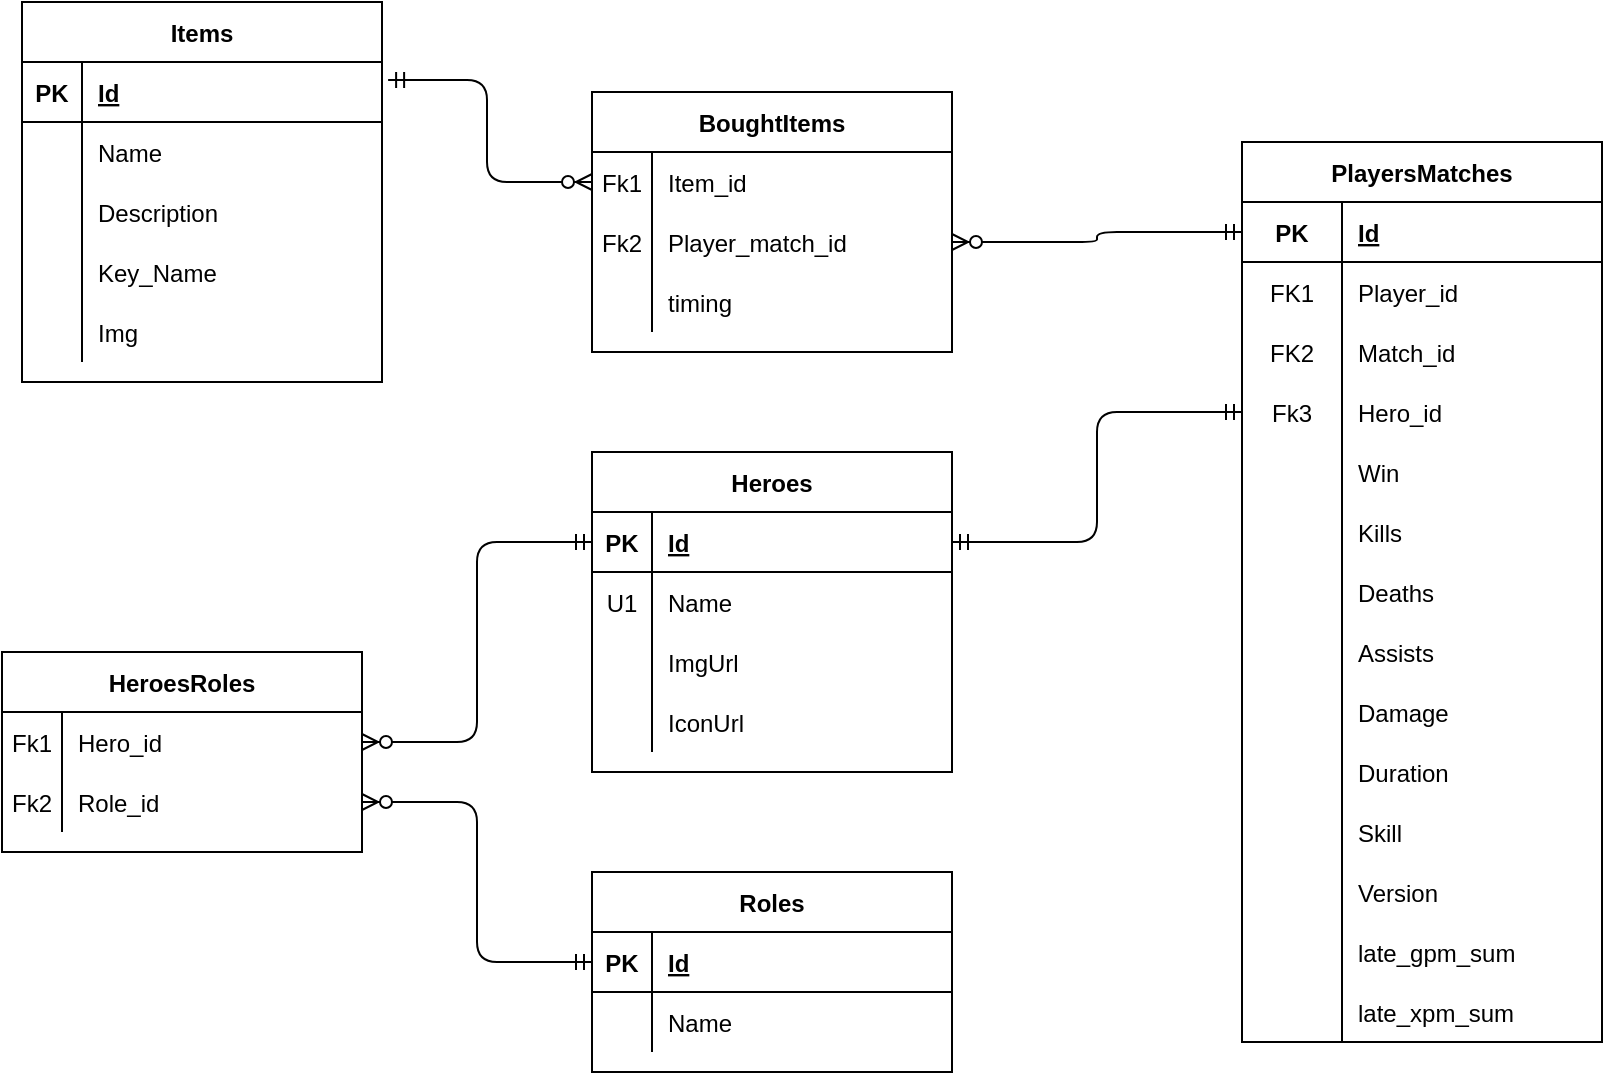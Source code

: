 <mxfile version="13.9.9" type="device"><diagram id="R2lEEEUBdFMjLlhIrx00" name="Page-1"><mxGraphModel dx="2272" dy="822" grid="1" gridSize="10" guides="1" tooltips="1" connect="1" arrows="1" fold="1" page="1" pageScale="1" pageWidth="850" pageHeight="1100" math="0" shadow="0" extFonts="Permanent Marker^https://fonts.googleapis.com/css?family=Permanent+Marker"><root><mxCell id="0"/><mxCell id="1" parent="0"/><mxCell id="WoYqYPRkl35kHvXo1Q6_-51" value="PlayersMatches" style="shape=table;startSize=30;container=1;collapsible=1;childLayout=tableLayout;fixedRows=1;rowLines=0;fontStyle=1;align=center;resizeLast=1;" parent="1" vertex="1"><mxGeometry x="-100" y="125" width="180" height="450" as="geometry"/></mxCell><mxCell id="WoYqYPRkl35kHvXo1Q6_-52" value="" style="shape=partialRectangle;collapsible=0;dropTarget=0;pointerEvents=0;fillColor=none;top=0;left=0;bottom=1;right=0;points=[[0,0.5],[1,0.5]];portConstraint=eastwest;" parent="WoYqYPRkl35kHvXo1Q6_-51" vertex="1"><mxGeometry y="30" width="180" height="30" as="geometry"/></mxCell><mxCell id="WoYqYPRkl35kHvXo1Q6_-53" value="PK" style="shape=partialRectangle;connectable=0;fillColor=none;top=0;left=0;bottom=0;right=0;fontStyle=1;overflow=hidden;" parent="WoYqYPRkl35kHvXo1Q6_-52" vertex="1"><mxGeometry width="50" height="30" as="geometry"/></mxCell><mxCell id="WoYqYPRkl35kHvXo1Q6_-54" value="Id" style="shape=partialRectangle;connectable=0;fillColor=none;top=0;left=0;bottom=0;right=0;align=left;spacingLeft=6;fontStyle=5;overflow=hidden;" parent="WoYqYPRkl35kHvXo1Q6_-52" vertex="1"><mxGeometry x="50" width="130" height="30" as="geometry"/></mxCell><mxCell id="WoYqYPRkl35kHvXo1Q6_-55" value="" style="shape=partialRectangle;collapsible=0;dropTarget=0;pointerEvents=0;fillColor=none;top=0;left=0;bottom=0;right=0;points=[[0,0.5],[1,0.5]];portConstraint=eastwest;" parent="WoYqYPRkl35kHvXo1Q6_-51" vertex="1"><mxGeometry y="60" width="180" height="30" as="geometry"/></mxCell><mxCell id="WoYqYPRkl35kHvXo1Q6_-56" value="FK1" style="shape=partialRectangle;connectable=0;fillColor=none;top=0;left=0;bottom=0;right=0;editable=1;overflow=hidden;" parent="WoYqYPRkl35kHvXo1Q6_-55" vertex="1"><mxGeometry width="50" height="30" as="geometry"/></mxCell><mxCell id="WoYqYPRkl35kHvXo1Q6_-57" value="Player_id" style="shape=partialRectangle;connectable=0;fillColor=none;top=0;left=0;bottom=0;right=0;align=left;spacingLeft=6;overflow=hidden;" parent="WoYqYPRkl35kHvXo1Q6_-55" vertex="1"><mxGeometry x="50" width="130" height="30" as="geometry"/></mxCell><mxCell id="WoYqYPRkl35kHvXo1Q6_-58" value="" style="shape=partialRectangle;collapsible=0;dropTarget=0;pointerEvents=0;fillColor=none;top=0;left=0;bottom=0;right=0;points=[[0,0.5],[1,0.5]];portConstraint=eastwest;" parent="WoYqYPRkl35kHvXo1Q6_-51" vertex="1"><mxGeometry y="90" width="180" height="30" as="geometry"/></mxCell><mxCell id="WoYqYPRkl35kHvXo1Q6_-59" value="FK2" style="shape=partialRectangle;connectable=0;fillColor=none;top=0;left=0;bottom=0;right=0;editable=1;overflow=hidden;" parent="WoYqYPRkl35kHvXo1Q6_-58" vertex="1"><mxGeometry width="50" height="30" as="geometry"/></mxCell><mxCell id="WoYqYPRkl35kHvXo1Q6_-60" value="Match_id" style="shape=partialRectangle;connectable=0;fillColor=none;top=0;left=0;bottom=0;right=0;align=left;spacingLeft=6;overflow=hidden;" parent="WoYqYPRkl35kHvXo1Q6_-58" vertex="1"><mxGeometry x="50" width="130" height="30" as="geometry"/></mxCell><mxCell id="WoYqYPRkl35kHvXo1Q6_-61" value="" style="shape=partialRectangle;collapsible=0;dropTarget=0;pointerEvents=0;fillColor=none;top=0;left=0;bottom=0;right=0;points=[[0,0.5],[1,0.5]];portConstraint=eastwest;" parent="WoYqYPRkl35kHvXo1Q6_-51" vertex="1"><mxGeometry y="120" width="180" height="30" as="geometry"/></mxCell><mxCell id="WoYqYPRkl35kHvXo1Q6_-62" value="Fk3" style="shape=partialRectangle;connectable=0;fillColor=none;top=0;left=0;bottom=0;right=0;editable=1;overflow=hidden;" parent="WoYqYPRkl35kHvXo1Q6_-61" vertex="1"><mxGeometry width="50" height="30" as="geometry"/></mxCell><mxCell id="WoYqYPRkl35kHvXo1Q6_-63" value="Hero_id" style="shape=partialRectangle;connectable=0;fillColor=none;top=0;left=0;bottom=0;right=0;align=left;spacingLeft=6;overflow=hidden;" parent="WoYqYPRkl35kHvXo1Q6_-61" vertex="1"><mxGeometry x="50" width="130" height="30" as="geometry"/></mxCell><mxCell id="WoYqYPRkl35kHvXo1Q6_-65" value="" style="shape=partialRectangle;collapsible=0;dropTarget=0;pointerEvents=0;fillColor=none;top=0;left=0;bottom=0;right=0;points=[[0,0.5],[1,0.5]];portConstraint=eastwest;" parent="WoYqYPRkl35kHvXo1Q6_-51" vertex="1"><mxGeometry y="150" width="180" height="30" as="geometry"/></mxCell><mxCell id="WoYqYPRkl35kHvXo1Q6_-66" value="" style="shape=partialRectangle;connectable=0;fillColor=none;top=0;left=0;bottom=0;right=0;editable=1;overflow=hidden;" parent="WoYqYPRkl35kHvXo1Q6_-65" vertex="1"><mxGeometry width="50" height="30" as="geometry"/></mxCell><mxCell id="WoYqYPRkl35kHvXo1Q6_-67" value="Win" style="shape=partialRectangle;connectable=0;fillColor=none;top=0;left=0;bottom=0;right=0;align=left;spacingLeft=6;overflow=hidden;" parent="WoYqYPRkl35kHvXo1Q6_-65" vertex="1"><mxGeometry x="50" width="130" height="30" as="geometry"/></mxCell><mxCell id="WoYqYPRkl35kHvXo1Q6_-68" value="" style="shape=partialRectangle;collapsible=0;dropTarget=0;pointerEvents=0;fillColor=none;top=0;left=0;bottom=0;right=0;points=[[0,0.5],[1,0.5]];portConstraint=eastwest;" parent="WoYqYPRkl35kHvXo1Q6_-51" vertex="1"><mxGeometry y="180" width="180" height="30" as="geometry"/></mxCell><mxCell id="WoYqYPRkl35kHvXo1Q6_-69" value="" style="shape=partialRectangle;connectable=0;fillColor=none;top=0;left=0;bottom=0;right=0;editable=1;overflow=hidden;" parent="WoYqYPRkl35kHvXo1Q6_-68" vertex="1"><mxGeometry width="50" height="30" as="geometry"/></mxCell><mxCell id="WoYqYPRkl35kHvXo1Q6_-70" value="Kills" style="shape=partialRectangle;connectable=0;fillColor=none;top=0;left=0;bottom=0;right=0;align=left;spacingLeft=6;overflow=hidden;" parent="WoYqYPRkl35kHvXo1Q6_-68" vertex="1"><mxGeometry x="50" width="130" height="30" as="geometry"/></mxCell><mxCell id="WoYqYPRkl35kHvXo1Q6_-71" value="" style="shape=partialRectangle;collapsible=0;dropTarget=0;pointerEvents=0;fillColor=none;top=0;left=0;bottom=0;right=0;points=[[0,0.5],[1,0.5]];portConstraint=eastwest;" parent="WoYqYPRkl35kHvXo1Q6_-51" vertex="1"><mxGeometry y="210" width="180" height="30" as="geometry"/></mxCell><mxCell id="WoYqYPRkl35kHvXo1Q6_-72" value="" style="shape=partialRectangle;connectable=0;fillColor=none;top=0;left=0;bottom=0;right=0;editable=1;overflow=hidden;" parent="WoYqYPRkl35kHvXo1Q6_-71" vertex="1"><mxGeometry width="50" height="30" as="geometry"/></mxCell><mxCell id="WoYqYPRkl35kHvXo1Q6_-73" value="Deaths" style="shape=partialRectangle;connectable=0;fillColor=none;top=0;left=0;bottom=0;right=0;align=left;spacingLeft=6;overflow=hidden;" parent="WoYqYPRkl35kHvXo1Q6_-71" vertex="1"><mxGeometry x="50" width="130" height="30" as="geometry"/></mxCell><mxCell id="WoYqYPRkl35kHvXo1Q6_-74" value="" style="shape=partialRectangle;collapsible=0;dropTarget=0;pointerEvents=0;fillColor=none;top=0;left=0;bottom=0;right=0;points=[[0,0.5],[1,0.5]];portConstraint=eastwest;" parent="WoYqYPRkl35kHvXo1Q6_-51" vertex="1"><mxGeometry y="240" width="180" height="30" as="geometry"/></mxCell><mxCell id="WoYqYPRkl35kHvXo1Q6_-75" value="" style="shape=partialRectangle;connectable=0;fillColor=none;top=0;left=0;bottom=0;right=0;editable=1;overflow=hidden;" parent="WoYqYPRkl35kHvXo1Q6_-74" vertex="1"><mxGeometry width="50" height="30" as="geometry"/></mxCell><mxCell id="WoYqYPRkl35kHvXo1Q6_-76" value="Assists" style="shape=partialRectangle;connectable=0;fillColor=none;top=0;left=0;bottom=0;right=0;align=left;spacingLeft=6;overflow=hidden;" parent="WoYqYPRkl35kHvXo1Q6_-74" vertex="1"><mxGeometry x="50" width="130" height="30" as="geometry"/></mxCell><mxCell id="WoYqYPRkl35kHvXo1Q6_-93" value="" style="shape=partialRectangle;collapsible=0;dropTarget=0;pointerEvents=0;fillColor=none;top=0;left=0;bottom=0;right=0;points=[[0,0.5],[1,0.5]];portConstraint=eastwest;" parent="WoYqYPRkl35kHvXo1Q6_-51" vertex="1"><mxGeometry y="270" width="180" height="30" as="geometry"/></mxCell><mxCell id="WoYqYPRkl35kHvXo1Q6_-94" value="" style="shape=partialRectangle;connectable=0;fillColor=none;top=0;left=0;bottom=0;right=0;editable=1;overflow=hidden;" parent="WoYqYPRkl35kHvXo1Q6_-93" vertex="1"><mxGeometry width="50" height="30" as="geometry"/></mxCell><mxCell id="WoYqYPRkl35kHvXo1Q6_-95" value="Damage" style="shape=partialRectangle;connectable=0;fillColor=none;top=0;left=0;bottom=0;right=0;align=left;spacingLeft=6;overflow=hidden;" parent="WoYqYPRkl35kHvXo1Q6_-93" vertex="1"><mxGeometry x="50" width="130" height="30" as="geometry"/></mxCell><mxCell id="KKcHKjf_b9vTO9vZkZpr-26" value="" style="shape=partialRectangle;collapsible=0;dropTarget=0;pointerEvents=0;fillColor=none;top=0;left=0;bottom=0;right=0;points=[[0,0.5],[1,0.5]];portConstraint=eastwest;" parent="WoYqYPRkl35kHvXo1Q6_-51" vertex="1"><mxGeometry y="300" width="180" height="30" as="geometry"/></mxCell><mxCell id="KKcHKjf_b9vTO9vZkZpr-27" value="" style="shape=partialRectangle;connectable=0;fillColor=none;top=0;left=0;bottom=0;right=0;editable=1;overflow=hidden;" parent="KKcHKjf_b9vTO9vZkZpr-26" vertex="1"><mxGeometry width="50" height="30" as="geometry"/></mxCell><mxCell id="KKcHKjf_b9vTO9vZkZpr-28" value="Duration" style="shape=partialRectangle;connectable=0;fillColor=none;top=0;left=0;bottom=0;right=0;align=left;spacingLeft=6;overflow=hidden;" parent="KKcHKjf_b9vTO9vZkZpr-26" vertex="1"><mxGeometry x="50" width="130" height="30" as="geometry"/></mxCell><mxCell id="KKcHKjf_b9vTO9vZkZpr-29" value="" style="shape=partialRectangle;collapsible=0;dropTarget=0;pointerEvents=0;fillColor=none;top=0;left=0;bottom=0;right=0;points=[[0,0.5],[1,0.5]];portConstraint=eastwest;" parent="WoYqYPRkl35kHvXo1Q6_-51" vertex="1"><mxGeometry y="330" width="180" height="30" as="geometry"/></mxCell><mxCell id="KKcHKjf_b9vTO9vZkZpr-30" value="" style="shape=partialRectangle;connectable=0;fillColor=none;top=0;left=0;bottom=0;right=0;editable=1;overflow=hidden;" parent="KKcHKjf_b9vTO9vZkZpr-29" vertex="1"><mxGeometry width="50" height="30" as="geometry"/></mxCell><mxCell id="KKcHKjf_b9vTO9vZkZpr-31" value="Skill" style="shape=partialRectangle;connectable=0;fillColor=none;top=0;left=0;bottom=0;right=0;align=left;spacingLeft=6;overflow=hidden;" parent="KKcHKjf_b9vTO9vZkZpr-29" vertex="1"><mxGeometry x="50" width="130" height="30" as="geometry"/></mxCell><mxCell id="KKcHKjf_b9vTO9vZkZpr-32" value="" style="shape=partialRectangle;collapsible=0;dropTarget=0;pointerEvents=0;fillColor=none;top=0;left=0;bottom=0;right=0;points=[[0,0.5],[1,0.5]];portConstraint=eastwest;" parent="WoYqYPRkl35kHvXo1Q6_-51" vertex="1"><mxGeometry y="360" width="180" height="30" as="geometry"/></mxCell><mxCell id="KKcHKjf_b9vTO9vZkZpr-33" value="" style="shape=partialRectangle;connectable=0;fillColor=none;top=0;left=0;bottom=0;right=0;editable=1;overflow=hidden;" parent="KKcHKjf_b9vTO9vZkZpr-32" vertex="1"><mxGeometry width="50" height="30" as="geometry"/></mxCell><mxCell id="KKcHKjf_b9vTO9vZkZpr-34" value="Version" style="shape=partialRectangle;connectable=0;fillColor=none;top=0;left=0;bottom=0;right=0;align=left;spacingLeft=6;overflow=hidden;" parent="KKcHKjf_b9vTO9vZkZpr-32" vertex="1"><mxGeometry x="50" width="130" height="30" as="geometry"/></mxCell><mxCell id="KKcHKjf_b9vTO9vZkZpr-38" value="" style="shape=partialRectangle;collapsible=0;dropTarget=0;pointerEvents=0;fillColor=none;top=0;left=0;bottom=0;right=0;points=[[0,0.5],[1,0.5]];portConstraint=eastwest;" parent="WoYqYPRkl35kHvXo1Q6_-51" vertex="1"><mxGeometry y="390" width="180" height="30" as="geometry"/></mxCell><mxCell id="KKcHKjf_b9vTO9vZkZpr-39" value="" style="shape=partialRectangle;connectable=0;fillColor=none;top=0;left=0;bottom=0;right=0;editable=1;overflow=hidden;" parent="KKcHKjf_b9vTO9vZkZpr-38" vertex="1"><mxGeometry width="50" height="30" as="geometry"/></mxCell><mxCell id="KKcHKjf_b9vTO9vZkZpr-40" value="late_gpm_sum" style="shape=partialRectangle;connectable=0;fillColor=none;top=0;left=0;bottom=0;right=0;align=left;spacingLeft=6;overflow=hidden;" parent="KKcHKjf_b9vTO9vZkZpr-38" vertex="1"><mxGeometry x="50" width="130" height="30" as="geometry"/></mxCell><mxCell id="KKcHKjf_b9vTO9vZkZpr-35" value="" style="shape=partialRectangle;collapsible=0;dropTarget=0;pointerEvents=0;fillColor=none;top=0;left=0;bottom=0;right=0;points=[[0,0.5],[1,0.5]];portConstraint=eastwest;" parent="WoYqYPRkl35kHvXo1Q6_-51" vertex="1"><mxGeometry y="420" width="180" height="30" as="geometry"/></mxCell><mxCell id="KKcHKjf_b9vTO9vZkZpr-36" value="" style="shape=partialRectangle;connectable=0;fillColor=none;top=0;left=0;bottom=0;right=0;editable=1;overflow=hidden;" parent="KKcHKjf_b9vTO9vZkZpr-35" vertex="1"><mxGeometry width="50" height="30" as="geometry"/></mxCell><mxCell id="KKcHKjf_b9vTO9vZkZpr-37" value="late_xpm_sum" style="shape=partialRectangle;connectable=0;fillColor=none;top=0;left=0;bottom=0;right=0;align=left;spacingLeft=6;overflow=hidden;" parent="KKcHKjf_b9vTO9vZkZpr-35" vertex="1"><mxGeometry x="50" width="130" height="30" as="geometry"/></mxCell><mxCell id="WoYqYPRkl35kHvXo1Q6_-79" value="Heroes" style="shape=table;startSize=30;container=1;collapsible=1;childLayout=tableLayout;fixedRows=1;rowLines=0;fontStyle=1;align=center;resizeLast=1;" parent="1" vertex="1"><mxGeometry x="-425" y="280" width="180" height="160" as="geometry"/></mxCell><mxCell id="WoYqYPRkl35kHvXo1Q6_-80" value="" style="shape=partialRectangle;collapsible=0;dropTarget=0;pointerEvents=0;fillColor=none;top=0;left=0;bottom=1;right=0;points=[[0,0.5],[1,0.5]];portConstraint=eastwest;" parent="WoYqYPRkl35kHvXo1Q6_-79" vertex="1"><mxGeometry y="30" width="180" height="30" as="geometry"/></mxCell><mxCell id="WoYqYPRkl35kHvXo1Q6_-81" value="PK" style="shape=partialRectangle;connectable=0;fillColor=none;top=0;left=0;bottom=0;right=0;fontStyle=1;overflow=hidden;" parent="WoYqYPRkl35kHvXo1Q6_-80" vertex="1"><mxGeometry width="30" height="30" as="geometry"/></mxCell><mxCell id="WoYqYPRkl35kHvXo1Q6_-82" value="Id" style="shape=partialRectangle;connectable=0;fillColor=none;top=0;left=0;bottom=0;right=0;align=left;spacingLeft=6;fontStyle=5;overflow=hidden;" parent="WoYqYPRkl35kHvXo1Q6_-80" vertex="1"><mxGeometry x="30" width="150" height="30" as="geometry"/></mxCell><mxCell id="WoYqYPRkl35kHvXo1Q6_-83" value="" style="shape=partialRectangle;collapsible=0;dropTarget=0;pointerEvents=0;fillColor=none;top=0;left=0;bottom=0;right=0;points=[[0,0.5],[1,0.5]];portConstraint=eastwest;" parent="WoYqYPRkl35kHvXo1Q6_-79" vertex="1"><mxGeometry y="60" width="180" height="30" as="geometry"/></mxCell><mxCell id="WoYqYPRkl35kHvXo1Q6_-84" value="U1" style="shape=partialRectangle;connectable=0;fillColor=none;top=0;left=0;bottom=0;right=0;editable=1;overflow=hidden;" parent="WoYqYPRkl35kHvXo1Q6_-83" vertex="1"><mxGeometry width="30" height="30" as="geometry"/></mxCell><mxCell id="WoYqYPRkl35kHvXo1Q6_-85" value="Name" style="shape=partialRectangle;connectable=0;fillColor=none;top=0;left=0;bottom=0;right=0;align=left;spacingLeft=6;overflow=hidden;" parent="WoYqYPRkl35kHvXo1Q6_-83" vertex="1"><mxGeometry x="30" width="150" height="30" as="geometry"/></mxCell><mxCell id="WoYqYPRkl35kHvXo1Q6_-86" value="" style="shape=partialRectangle;collapsible=0;dropTarget=0;pointerEvents=0;fillColor=none;top=0;left=0;bottom=0;right=0;points=[[0,0.5],[1,0.5]];portConstraint=eastwest;" parent="WoYqYPRkl35kHvXo1Q6_-79" vertex="1"><mxGeometry y="90" width="180" height="30" as="geometry"/></mxCell><mxCell id="WoYqYPRkl35kHvXo1Q6_-87" value="" style="shape=partialRectangle;connectable=0;fillColor=none;top=0;left=0;bottom=0;right=0;editable=1;overflow=hidden;" parent="WoYqYPRkl35kHvXo1Q6_-86" vertex="1"><mxGeometry width="30" height="30" as="geometry"/></mxCell><mxCell id="WoYqYPRkl35kHvXo1Q6_-88" value="ImgUrl" style="shape=partialRectangle;connectable=0;fillColor=none;top=0;left=0;bottom=0;right=0;align=left;spacingLeft=6;overflow=hidden;" parent="WoYqYPRkl35kHvXo1Q6_-86" vertex="1"><mxGeometry x="30" width="150" height="30" as="geometry"/></mxCell><mxCell id="WoYqYPRkl35kHvXo1Q6_-89" value="" style="shape=partialRectangle;collapsible=0;dropTarget=0;pointerEvents=0;fillColor=none;top=0;left=0;bottom=0;right=0;points=[[0,0.5],[1,0.5]];portConstraint=eastwest;" parent="WoYqYPRkl35kHvXo1Q6_-79" vertex="1"><mxGeometry y="120" width="180" height="30" as="geometry"/></mxCell><mxCell id="WoYqYPRkl35kHvXo1Q6_-90" value="" style="shape=partialRectangle;connectable=0;fillColor=none;top=0;left=0;bottom=0;right=0;editable=1;overflow=hidden;" parent="WoYqYPRkl35kHvXo1Q6_-89" vertex="1"><mxGeometry width="30" height="30" as="geometry"/></mxCell><mxCell id="WoYqYPRkl35kHvXo1Q6_-91" value="IconUrl" style="shape=partialRectangle;connectable=0;fillColor=none;top=0;left=0;bottom=0;right=0;align=left;spacingLeft=6;overflow=hidden;" parent="WoYqYPRkl35kHvXo1Q6_-89" vertex="1"><mxGeometry x="30" width="150" height="30" as="geometry"/></mxCell><mxCell id="WoYqYPRkl35kHvXo1Q6_-96" value="BoughtItems" style="shape=table;startSize=30;container=1;collapsible=1;childLayout=tableLayout;fixedRows=1;rowLines=0;fontStyle=1;align=center;resizeLast=1;" parent="1" vertex="1"><mxGeometry x="-425" y="100" width="180" height="130" as="geometry"/></mxCell><mxCell id="WoYqYPRkl35kHvXo1Q6_-100" value="" style="shape=partialRectangle;collapsible=0;dropTarget=0;pointerEvents=0;fillColor=none;top=0;left=0;bottom=0;right=0;points=[[0,0.5],[1,0.5]];portConstraint=eastwest;" parent="WoYqYPRkl35kHvXo1Q6_-96" vertex="1"><mxGeometry y="30" width="180" height="30" as="geometry"/></mxCell><mxCell id="WoYqYPRkl35kHvXo1Q6_-101" value="Fk1" style="shape=partialRectangle;connectable=0;fillColor=none;top=0;left=0;bottom=0;right=0;editable=1;overflow=hidden;" parent="WoYqYPRkl35kHvXo1Q6_-100" vertex="1"><mxGeometry width="30" height="30" as="geometry"/></mxCell><mxCell id="WoYqYPRkl35kHvXo1Q6_-102" value="Item_id" style="shape=partialRectangle;connectable=0;fillColor=none;top=0;left=0;bottom=0;right=0;align=left;spacingLeft=6;overflow=hidden;" parent="WoYqYPRkl35kHvXo1Q6_-100" vertex="1"><mxGeometry x="30" width="150" height="30" as="geometry"/></mxCell><mxCell id="WoYqYPRkl35kHvXo1Q6_-103" value="" style="shape=partialRectangle;collapsible=0;dropTarget=0;pointerEvents=0;fillColor=none;top=0;left=0;bottom=0;right=0;points=[[0,0.5],[1,0.5]];portConstraint=eastwest;" parent="WoYqYPRkl35kHvXo1Q6_-96" vertex="1"><mxGeometry y="60" width="180" height="30" as="geometry"/></mxCell><mxCell id="WoYqYPRkl35kHvXo1Q6_-104" value="Fk2" style="shape=partialRectangle;connectable=0;fillColor=none;top=0;left=0;bottom=0;right=0;editable=1;overflow=hidden;" parent="WoYqYPRkl35kHvXo1Q6_-103" vertex="1"><mxGeometry width="30" height="30" as="geometry"/></mxCell><mxCell id="WoYqYPRkl35kHvXo1Q6_-105" value="Player_match_id" style="shape=partialRectangle;connectable=0;fillColor=none;top=0;left=0;bottom=0;right=0;align=left;spacingLeft=6;overflow=hidden;" parent="WoYqYPRkl35kHvXo1Q6_-103" vertex="1"><mxGeometry x="30" width="150" height="30" as="geometry"/></mxCell><mxCell id="WoYqYPRkl35kHvXo1Q6_-106" value="" style="shape=partialRectangle;collapsible=0;dropTarget=0;pointerEvents=0;fillColor=none;top=0;left=0;bottom=0;right=0;points=[[0,0.5],[1,0.5]];portConstraint=eastwest;" parent="WoYqYPRkl35kHvXo1Q6_-96" vertex="1"><mxGeometry y="90" width="180" height="30" as="geometry"/></mxCell><mxCell id="WoYqYPRkl35kHvXo1Q6_-107" value="" style="shape=partialRectangle;connectable=0;fillColor=none;top=0;left=0;bottom=0;right=0;editable=1;overflow=hidden;" parent="WoYqYPRkl35kHvXo1Q6_-106" vertex="1"><mxGeometry width="30" height="30" as="geometry"/></mxCell><mxCell id="WoYqYPRkl35kHvXo1Q6_-108" value="timing" style="shape=partialRectangle;connectable=0;fillColor=none;top=0;left=0;bottom=0;right=0;align=left;spacingLeft=6;overflow=hidden;" parent="WoYqYPRkl35kHvXo1Q6_-106" vertex="1"><mxGeometry x="30" width="150" height="30" as="geometry"/></mxCell><mxCell id="WoYqYPRkl35kHvXo1Q6_-111" value="Items" style="shape=table;startSize=30;container=1;collapsible=1;childLayout=tableLayout;fixedRows=1;rowLines=0;fontStyle=1;align=center;resizeLast=1;" parent="1" vertex="1"><mxGeometry x="-710" y="55" width="180" height="190" as="geometry"/></mxCell><mxCell id="WoYqYPRkl35kHvXo1Q6_-112" value="" style="shape=partialRectangle;collapsible=0;dropTarget=0;pointerEvents=0;fillColor=none;top=0;left=0;bottom=1;right=0;points=[[0,0.5],[1,0.5]];portConstraint=eastwest;" parent="WoYqYPRkl35kHvXo1Q6_-111" vertex="1"><mxGeometry y="30" width="180" height="30" as="geometry"/></mxCell><mxCell id="WoYqYPRkl35kHvXo1Q6_-113" value="PK" style="shape=partialRectangle;connectable=0;fillColor=none;top=0;left=0;bottom=0;right=0;fontStyle=1;overflow=hidden;" parent="WoYqYPRkl35kHvXo1Q6_-112" vertex="1"><mxGeometry width="30" height="30" as="geometry"/></mxCell><mxCell id="WoYqYPRkl35kHvXo1Q6_-114" value="Id" style="shape=partialRectangle;connectable=0;fillColor=none;top=0;left=0;bottom=0;right=0;align=left;spacingLeft=6;fontStyle=5;overflow=hidden;" parent="WoYqYPRkl35kHvXo1Q6_-112" vertex="1"><mxGeometry x="30" width="150" height="30" as="geometry"/></mxCell><mxCell id="WoYqYPRkl35kHvXo1Q6_-115" value="" style="shape=partialRectangle;collapsible=0;dropTarget=0;pointerEvents=0;fillColor=none;top=0;left=0;bottom=0;right=0;points=[[0,0.5],[1,0.5]];portConstraint=eastwest;" parent="WoYqYPRkl35kHvXo1Q6_-111" vertex="1"><mxGeometry y="60" width="180" height="30" as="geometry"/></mxCell><mxCell id="WoYqYPRkl35kHvXo1Q6_-116" value="" style="shape=partialRectangle;connectable=0;fillColor=none;top=0;left=0;bottom=0;right=0;editable=1;overflow=hidden;" parent="WoYqYPRkl35kHvXo1Q6_-115" vertex="1"><mxGeometry width="30" height="30" as="geometry"/></mxCell><mxCell id="WoYqYPRkl35kHvXo1Q6_-117" value="Name" style="shape=partialRectangle;connectable=0;fillColor=none;top=0;left=0;bottom=0;right=0;align=left;spacingLeft=6;overflow=hidden;" parent="WoYqYPRkl35kHvXo1Q6_-115" vertex="1"><mxGeometry x="30" width="150" height="30" as="geometry"/></mxCell><mxCell id="WoYqYPRkl35kHvXo1Q6_-118" value="" style="shape=partialRectangle;collapsible=0;dropTarget=0;pointerEvents=0;fillColor=none;top=0;left=0;bottom=0;right=0;points=[[0,0.5],[1,0.5]];portConstraint=eastwest;" parent="WoYqYPRkl35kHvXo1Q6_-111" vertex="1"><mxGeometry y="90" width="180" height="30" as="geometry"/></mxCell><mxCell id="WoYqYPRkl35kHvXo1Q6_-119" value="" style="shape=partialRectangle;connectable=0;fillColor=none;top=0;left=0;bottom=0;right=0;editable=1;overflow=hidden;" parent="WoYqYPRkl35kHvXo1Q6_-118" vertex="1"><mxGeometry width="30" height="30" as="geometry"/></mxCell><mxCell id="WoYqYPRkl35kHvXo1Q6_-120" value="Description" style="shape=partialRectangle;connectable=0;fillColor=none;top=0;left=0;bottom=0;right=0;align=left;spacingLeft=6;overflow=hidden;" parent="WoYqYPRkl35kHvXo1Q6_-118" vertex="1"><mxGeometry x="30" width="150" height="30" as="geometry"/></mxCell><mxCell id="WoYqYPRkl35kHvXo1Q6_-121" value="" style="shape=partialRectangle;collapsible=0;dropTarget=0;pointerEvents=0;fillColor=none;top=0;left=0;bottom=0;right=0;points=[[0,0.5],[1,0.5]];portConstraint=eastwest;" parent="WoYqYPRkl35kHvXo1Q6_-111" vertex="1"><mxGeometry y="120" width="180" height="30" as="geometry"/></mxCell><mxCell id="WoYqYPRkl35kHvXo1Q6_-122" value="" style="shape=partialRectangle;connectable=0;fillColor=none;top=0;left=0;bottom=0;right=0;editable=1;overflow=hidden;" parent="WoYqYPRkl35kHvXo1Q6_-121" vertex="1"><mxGeometry width="30" height="30" as="geometry"/></mxCell><mxCell id="WoYqYPRkl35kHvXo1Q6_-123" value="Key_Name" style="shape=partialRectangle;connectable=0;fillColor=none;top=0;left=0;bottom=0;right=0;align=left;spacingLeft=6;overflow=hidden;" parent="WoYqYPRkl35kHvXo1Q6_-121" vertex="1"><mxGeometry x="30" width="150" height="30" as="geometry"/></mxCell><mxCell id="WoYqYPRkl35kHvXo1Q6_-124" value="" style="shape=partialRectangle;collapsible=0;dropTarget=0;pointerEvents=0;fillColor=none;top=0;left=0;bottom=0;right=0;points=[[0,0.5],[1,0.5]];portConstraint=eastwest;" parent="WoYqYPRkl35kHvXo1Q6_-111" vertex="1"><mxGeometry y="150" width="180" height="30" as="geometry"/></mxCell><mxCell id="WoYqYPRkl35kHvXo1Q6_-125" value="" style="shape=partialRectangle;connectable=0;fillColor=none;top=0;left=0;bottom=0;right=0;editable=1;overflow=hidden;" parent="WoYqYPRkl35kHvXo1Q6_-124" vertex="1"><mxGeometry width="30" height="30" as="geometry"/></mxCell><mxCell id="WoYqYPRkl35kHvXo1Q6_-126" value="Img" style="shape=partialRectangle;connectable=0;fillColor=none;top=0;left=0;bottom=0;right=0;align=left;spacingLeft=6;overflow=hidden;" parent="WoYqYPRkl35kHvXo1Q6_-124" vertex="1"><mxGeometry x="30" width="150" height="30" as="geometry"/></mxCell><mxCell id="WoYqYPRkl35kHvXo1Q6_-144" value="HeroesRoles" style="shape=table;startSize=30;container=1;collapsible=1;childLayout=tableLayout;fixedRows=1;rowLines=0;fontStyle=1;align=center;resizeLast=1;" parent="1" vertex="1"><mxGeometry x="-720" y="380" width="180" height="100" as="geometry"/></mxCell><mxCell id="WoYqYPRkl35kHvXo1Q6_-148" value="" style="shape=partialRectangle;collapsible=0;dropTarget=0;pointerEvents=0;fillColor=none;top=0;left=0;bottom=0;right=0;points=[[0,0.5],[1,0.5]];portConstraint=eastwest;" parent="WoYqYPRkl35kHvXo1Q6_-144" vertex="1"><mxGeometry y="30" width="180" height="30" as="geometry"/></mxCell><mxCell id="WoYqYPRkl35kHvXo1Q6_-149" value="Fk1" style="shape=partialRectangle;connectable=0;fillColor=none;top=0;left=0;bottom=0;right=0;editable=1;overflow=hidden;" parent="WoYqYPRkl35kHvXo1Q6_-148" vertex="1"><mxGeometry width="30" height="30" as="geometry"/></mxCell><mxCell id="WoYqYPRkl35kHvXo1Q6_-150" value="Hero_id" style="shape=partialRectangle;connectable=0;fillColor=none;top=0;left=0;bottom=0;right=0;align=left;spacingLeft=6;overflow=hidden;" parent="WoYqYPRkl35kHvXo1Q6_-148" vertex="1"><mxGeometry x="30" width="150" height="30" as="geometry"/></mxCell><mxCell id="WoYqYPRkl35kHvXo1Q6_-151" value="" style="shape=partialRectangle;collapsible=0;dropTarget=0;pointerEvents=0;fillColor=none;top=0;left=0;bottom=0;right=0;points=[[0,0.5],[1,0.5]];portConstraint=eastwest;" parent="WoYqYPRkl35kHvXo1Q6_-144" vertex="1"><mxGeometry y="60" width="180" height="30" as="geometry"/></mxCell><mxCell id="WoYqYPRkl35kHvXo1Q6_-152" value="Fk2" style="shape=partialRectangle;connectable=0;fillColor=none;top=0;left=0;bottom=0;right=0;editable=1;overflow=hidden;" parent="WoYqYPRkl35kHvXo1Q6_-151" vertex="1"><mxGeometry width="30" height="30" as="geometry"/></mxCell><mxCell id="WoYqYPRkl35kHvXo1Q6_-153" value="Role_id" style="shape=partialRectangle;connectable=0;fillColor=none;top=0;left=0;bottom=0;right=0;align=left;spacingLeft=6;overflow=hidden;" parent="WoYqYPRkl35kHvXo1Q6_-151" vertex="1"><mxGeometry x="30" width="150" height="30" as="geometry"/></mxCell><mxCell id="WoYqYPRkl35kHvXo1Q6_-157" value="Roles" style="shape=table;startSize=30;container=1;collapsible=1;childLayout=tableLayout;fixedRows=1;rowLines=0;fontStyle=1;align=center;resizeLast=1;" parent="1" vertex="1"><mxGeometry x="-425" y="490" width="180" height="100" as="geometry"/></mxCell><mxCell id="WoYqYPRkl35kHvXo1Q6_-158" value="" style="shape=partialRectangle;collapsible=0;dropTarget=0;pointerEvents=0;fillColor=none;top=0;left=0;bottom=1;right=0;points=[[0,0.5],[1,0.5]];portConstraint=eastwest;" parent="WoYqYPRkl35kHvXo1Q6_-157" vertex="1"><mxGeometry y="30" width="180" height="30" as="geometry"/></mxCell><mxCell id="WoYqYPRkl35kHvXo1Q6_-159" value="PK" style="shape=partialRectangle;connectable=0;fillColor=none;top=0;left=0;bottom=0;right=0;fontStyle=1;overflow=hidden;" parent="WoYqYPRkl35kHvXo1Q6_-158" vertex="1"><mxGeometry width="30" height="30" as="geometry"/></mxCell><mxCell id="WoYqYPRkl35kHvXo1Q6_-160" value="Id" style="shape=partialRectangle;connectable=0;fillColor=none;top=0;left=0;bottom=0;right=0;align=left;spacingLeft=6;fontStyle=5;overflow=hidden;" parent="WoYqYPRkl35kHvXo1Q6_-158" vertex="1"><mxGeometry x="30" width="150" height="30" as="geometry"/></mxCell><mxCell id="WoYqYPRkl35kHvXo1Q6_-161" value="" style="shape=partialRectangle;collapsible=0;dropTarget=0;pointerEvents=0;fillColor=none;top=0;left=0;bottom=0;right=0;points=[[0,0.5],[1,0.5]];portConstraint=eastwest;" parent="WoYqYPRkl35kHvXo1Q6_-157" vertex="1"><mxGeometry y="60" width="180" height="30" as="geometry"/></mxCell><mxCell id="WoYqYPRkl35kHvXo1Q6_-162" value="" style="shape=partialRectangle;connectable=0;fillColor=none;top=0;left=0;bottom=0;right=0;editable=1;overflow=hidden;" parent="WoYqYPRkl35kHvXo1Q6_-161" vertex="1"><mxGeometry width="30" height="30" as="geometry"/></mxCell><mxCell id="WoYqYPRkl35kHvXo1Q6_-163" value="Name" style="shape=partialRectangle;connectable=0;fillColor=none;top=0;left=0;bottom=0;right=0;align=left;spacingLeft=6;overflow=hidden;" parent="WoYqYPRkl35kHvXo1Q6_-161" vertex="1"><mxGeometry x="30" width="150" height="30" as="geometry"/></mxCell><mxCell id="KKcHKjf_b9vTO9vZkZpr-9" value="" style="edgeStyle=orthogonalEdgeStyle;fontSize=12;html=1;endArrow=ERmandOne;startArrow=ERmandOne;entryX=0;entryY=0.5;entryDx=0;entryDy=0;exitX=1;exitY=0.5;exitDx=0;exitDy=0;" parent="1" source="WoYqYPRkl35kHvXo1Q6_-80" target="WoYqYPRkl35kHvXo1Q6_-61" edge="1"><mxGeometry width="100" height="100" relative="1" as="geometry"><mxPoint x="-230" y="450" as="sourcePoint"/><mxPoint x="-130" y="350" as="targetPoint"/></mxGeometry></mxCell><mxCell id="KKcHKjf_b9vTO9vZkZpr-11" value="" style="edgeStyle=orthogonalEdgeStyle;fontSize=12;html=1;endArrow=ERzeroToMany;startArrow=ERmandOne;entryX=1;entryY=0.5;entryDx=0;entryDy=0;exitX=0;exitY=0.5;exitDx=0;exitDy=0;" parent="1" source="WoYqYPRkl35kHvXo1Q6_-158" target="WoYqYPRkl35kHvXo1Q6_-151" edge="1"><mxGeometry width="100" height="100" relative="1" as="geometry"><mxPoint x="-590" y="650" as="sourcePoint"/><mxPoint x="-490" y="550" as="targetPoint"/></mxGeometry></mxCell><mxCell id="KKcHKjf_b9vTO9vZkZpr-12" value="" style="edgeStyle=orthogonalEdgeStyle;fontSize=12;html=1;endArrow=ERzeroToMany;startArrow=ERmandOne;entryX=1;entryY=0.5;entryDx=0;entryDy=0;exitX=0;exitY=0.5;exitDx=0;exitDy=0;" parent="1" source="WoYqYPRkl35kHvXo1Q6_-80" target="WoYqYPRkl35kHvXo1Q6_-148" edge="1"><mxGeometry width="100" height="100" relative="1" as="geometry"><mxPoint x="-540" y="400" as="sourcePoint"/><mxPoint x="-440" y="300" as="targetPoint"/></mxGeometry></mxCell><mxCell id="KKcHKjf_b9vTO9vZkZpr-15" value="" style="edgeStyle=orthogonalEdgeStyle;fontSize=12;html=1;endArrow=ERzeroToMany;startArrow=ERmandOne;exitX=0;exitY=0.5;exitDx=0;exitDy=0;entryX=1;entryY=0.5;entryDx=0;entryDy=0;" parent="1" source="WoYqYPRkl35kHvXo1Q6_-52" target="WoYqYPRkl35kHvXo1Q6_-103" edge="1"><mxGeometry width="100" height="100" relative="1" as="geometry"><mxPoint x="-220" y="170" as="sourcePoint"/><mxPoint x="-120" y="70" as="targetPoint"/></mxGeometry></mxCell><mxCell id="KKcHKjf_b9vTO9vZkZpr-18" value="" style="edgeStyle=orthogonalEdgeStyle;fontSize=12;html=1;endArrow=ERzeroToMany;startArrow=ERmandOne;exitX=1.017;exitY=0.3;exitDx=0;exitDy=0;exitPerimeter=0;entryX=0;entryY=0.5;entryDx=0;entryDy=0;" parent="1" source="WoYqYPRkl35kHvXo1Q6_-112" target="WoYqYPRkl35kHvXo1Q6_-100" edge="1"><mxGeometry width="100" height="100" relative="1" as="geometry"><mxPoint x="-510" y="250" as="sourcePoint"/><mxPoint x="-410" y="150" as="targetPoint"/></mxGeometry></mxCell></root></mxGraphModel></diagram></mxfile>